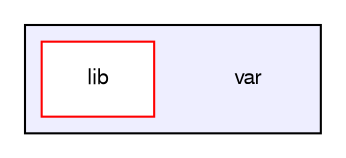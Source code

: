 digraph "/var" {
  bgcolor=transparent;
  compound=true
  node [ fontsize="10", fontname="FreeSans"];
  edge [ labelfontsize="10", labelfontname="FreeSans"];
  subgraph clusterdir_2d402fa29e6cd3b6ca13957b8f90c436 {
    graph [ bgcolor="#eeeeff", pencolor="black", label="" URL="dir_2d402fa29e6cd3b6ca13957b8f90c436.html"];
    dir_2d402fa29e6cd3b6ca13957b8f90c436 [shape=plaintext label="var"];
    dir_9854ed422bddbda845d9be18e5812dbc [shape=box label="lib" color="red" fillcolor="white" style="filled" URL="dir_9854ed422bddbda845d9be18e5812dbc.html"];
  }
}
